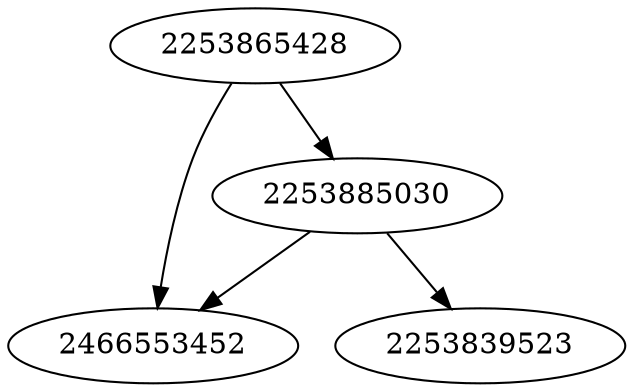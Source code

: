 strict digraph  {
2253865428;
2253839523;
2466553452;
2253885030;
2253865428 -> 2253885030;
2253865428 -> 2466553452;
2253885030 -> 2253839523;
2253885030 -> 2466553452;
}
